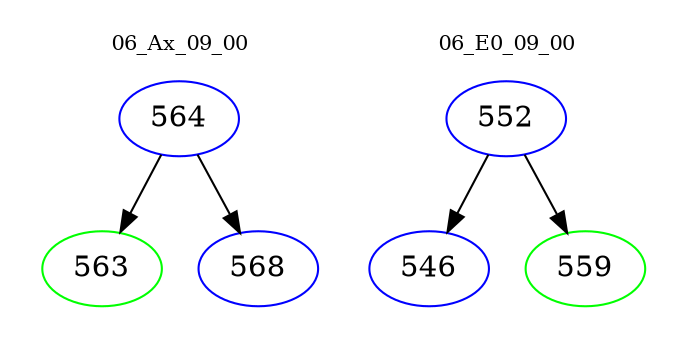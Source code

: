 digraph{
subgraph cluster_0 {
color = white
label = "06_Ax_09_00";
fontsize=10;
T0_564 [label="564", color="blue"]
T0_564 -> T0_563 [color="black"]
T0_563 [label="563", color="green"]
T0_564 -> T0_568 [color="black"]
T0_568 [label="568", color="blue"]
}
subgraph cluster_1 {
color = white
label = "06_E0_09_00";
fontsize=10;
T1_552 [label="552", color="blue"]
T1_552 -> T1_546 [color="black"]
T1_546 [label="546", color="blue"]
T1_552 -> T1_559 [color="black"]
T1_559 [label="559", color="green"]
}
}
